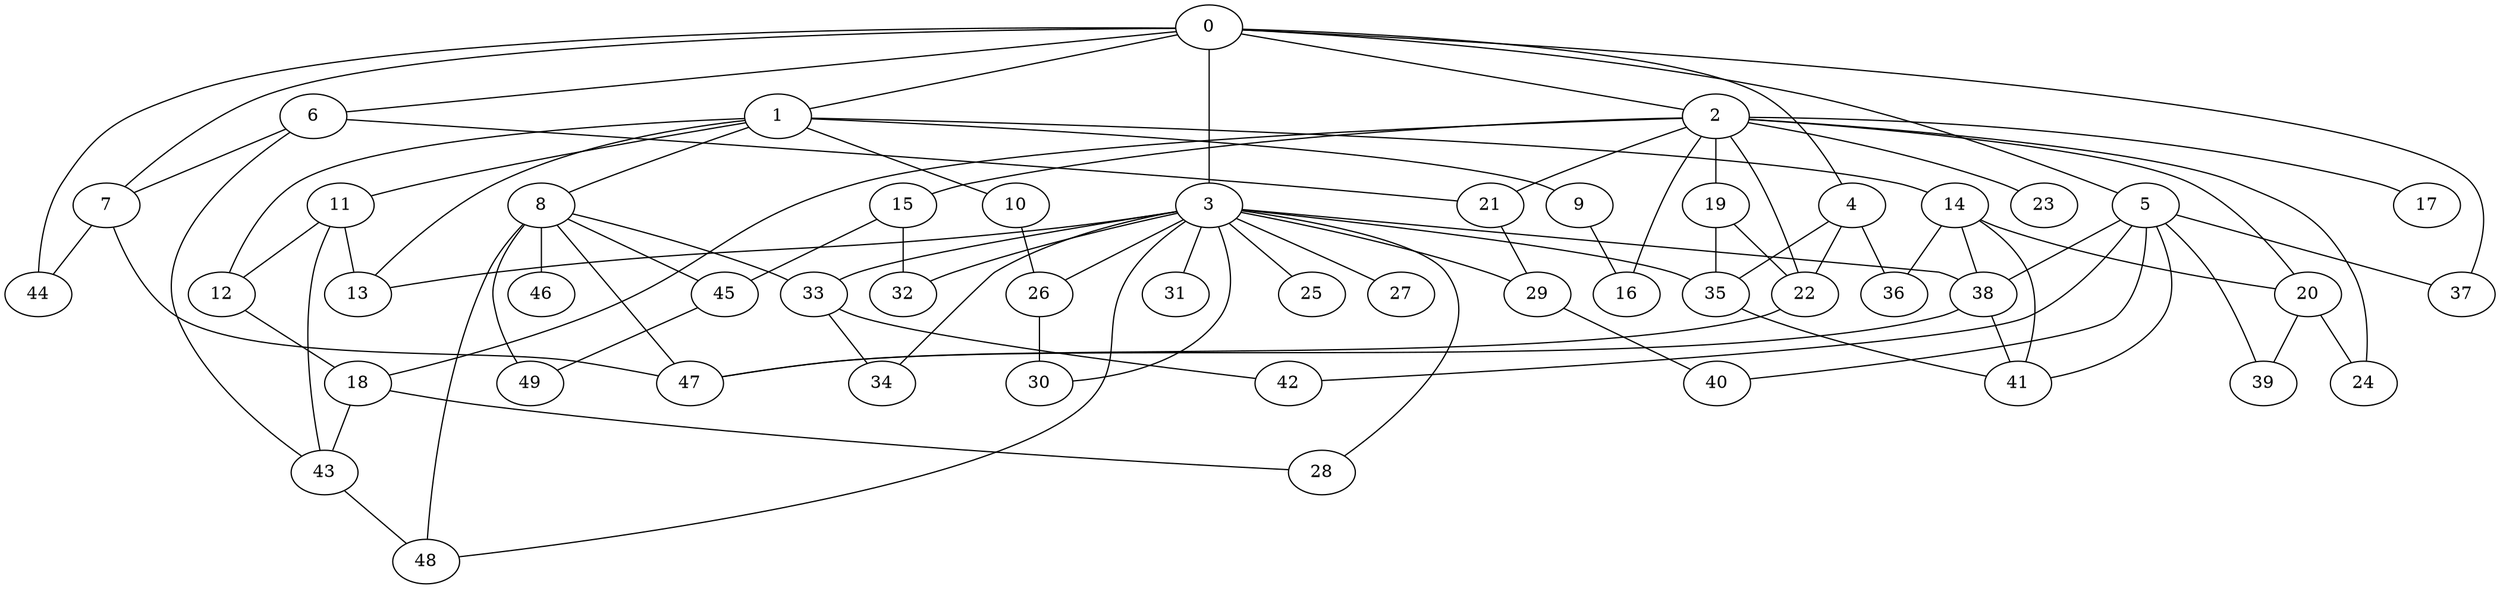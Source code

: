 
graph graphname {
    0 -- 1
0 -- 2
0 -- 3
0 -- 4
0 -- 5
0 -- 6
0 -- 7
0 -- 44
0 -- 37
1 -- 8
1 -- 9
1 -- 10
1 -- 11
1 -- 12
1 -- 13
1 -- 14
2 -- 15
2 -- 16
2 -- 17
2 -- 18
2 -- 19
2 -- 20
2 -- 21
2 -- 22
2 -- 23
2 -- 24
3 -- 32
3 -- 34
3 -- 35
3 -- 33
3 -- 25
3 -- 26
3 -- 27
3 -- 28
3 -- 29
3 -- 30
3 -- 31
3 -- 38
3 -- 48
3 -- 13
4 -- 36
4 -- 22
4 -- 35
5 -- 37
5 -- 38
5 -- 39
5 -- 40
5 -- 41
5 -- 42
6 -- 43
6 -- 21
6 -- 7
7 -- 44
7 -- 47
8 -- 45
8 -- 46
8 -- 47
8 -- 48
8 -- 49
8 -- 33
9 -- 16
10 -- 26
11 -- 43
11 -- 13
11 -- 12
12 -- 18
14 -- 38
14 -- 20
14 -- 36
14 -- 41
15 -- 32
15 -- 45
18 -- 43
18 -- 28
19 -- 22
19 -- 35
20 -- 39
20 -- 24
21 -- 29
22 -- 47
26 -- 30
29 -- 40
33 -- 34
33 -- 42
35 -- 41
38 -- 41
38 -- 47
43 -- 48
45 -- 49

}

